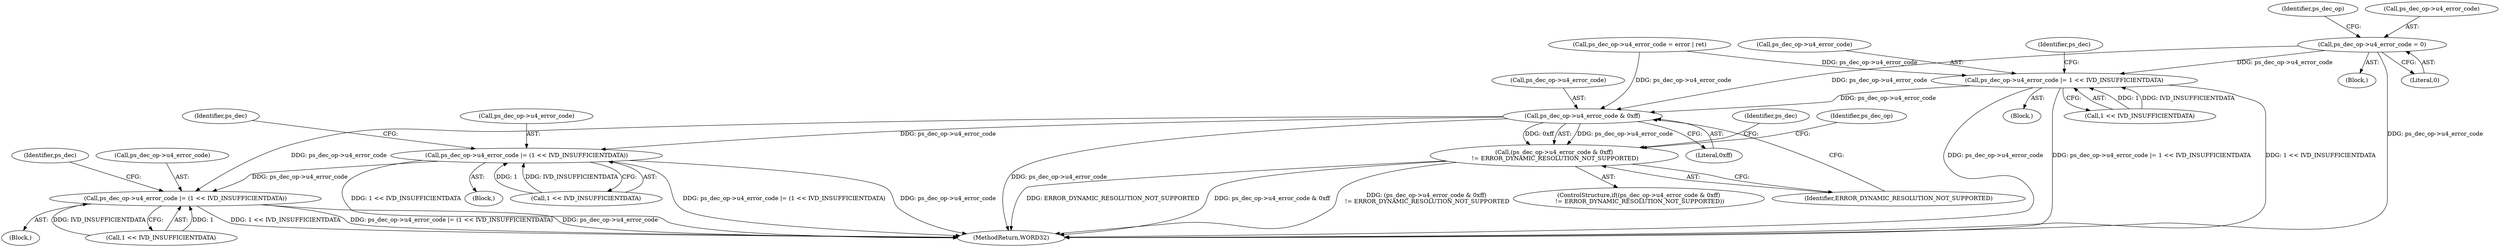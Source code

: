 digraph "0_Android_33ef7de9ddc8ea7eb9cbc440d1cf89957a0c267b@pointer" {
"1000476" [label="(Call,ps_dec_op->u4_error_code = 0)"];
"1001239" [label="(Call,ps_dec_op->u4_error_code |= 1 << IVD_INSUFFICIENTDATA)"];
"1001746" [label="(Call,ps_dec_op->u4_error_code & 0xff)"];
"1001745" [label="(Call,(ps_dec_op->u4_error_code & 0xff)\n != ERROR_DYNAMIC_RESOLUTION_NOT_SUPPORTED)"];
"1001778" [label="(Call,ps_dec_op->u4_error_code |= (1 << IVD_INSUFFICIENTDATA))"];
"1001798" [label="(Call,ps_dec_op->u4_error_code |= (1 << IVD_INSUFFICIENTDATA))"];
"1001802" [label="(Call,1 << IVD_INSUFFICIENTDATA)"];
"1001744" [label="(ControlStructure,if((ps_dec_op->u4_error_code & 0xff)\n != ERROR_DYNAMIC_RESOLUTION_NOT_SUPPORTED))"];
"1001782" [label="(Call,1 << IVD_INSUFFICIENTDATA)"];
"1001789" [label="(Identifier,ps_dec)"];
"1001777" [label="(Block,)"];
"1001233" [label="(Block,)"];
"1000483" [label="(Identifier,ps_dec_op)"];
"1000477" [label="(Call,ps_dec_op->u4_error_code)"];
"1001779" [label="(Call,ps_dec_op->u4_error_code)"];
"1001751" [label="(Identifier,ERROR_DYNAMIC_RESOLUTION_NOT_SUPPORTED)"];
"1001797" [label="(Block,)"];
"1001747" [label="(Call,ps_dec_op->u4_error_code)"];
"1001799" [label="(Call,ps_dec_op->u4_error_code)"];
"1001309" [label="(Call,ps_dec_op->u4_error_code = error | ret)"];
"1000151" [label="(Block,)"];
"1000476" [label="(Call,ps_dec_op->u4_error_code = 0)"];
"1001755" [label="(Identifier,ps_dec_op)"];
"1001240" [label="(Call,ps_dec_op->u4_error_code)"];
"1001745" [label="(Call,(ps_dec_op->u4_error_code & 0xff)\n != ERROR_DYNAMIC_RESOLUTION_NOT_SUPPORTED)"];
"1001750" [label="(Literal,0xff)"];
"1001249" [label="(Identifier,ps_dec)"];
"1001778" [label="(Call,ps_dec_op->u4_error_code |= (1 << IVD_INSUFFICIENTDATA))"];
"1001746" [label="(Call,ps_dec_op->u4_error_code & 0xff)"];
"1001807" [label="(Identifier,ps_dec)"];
"1001243" [label="(Call,1 << IVD_INSUFFICIENTDATA)"];
"1000480" [label="(Literal,0)"];
"1001239" [label="(Call,ps_dec_op->u4_error_code |= 1 << IVD_INSUFFICIENTDATA)"];
"1001798" [label="(Call,ps_dec_op->u4_error_code |= (1 << IVD_INSUFFICIENTDATA))"];
"1001774" [label="(Identifier,ps_dec)"];
"1002186" [label="(MethodReturn,WORD32)"];
"1000476" -> "1000151"  [label="AST: "];
"1000476" -> "1000480"  [label="CFG: "];
"1000477" -> "1000476"  [label="AST: "];
"1000480" -> "1000476"  [label="AST: "];
"1000483" -> "1000476"  [label="CFG: "];
"1000476" -> "1002186"  [label="DDG: ps_dec_op->u4_error_code"];
"1000476" -> "1001239"  [label="DDG: ps_dec_op->u4_error_code"];
"1000476" -> "1001746"  [label="DDG: ps_dec_op->u4_error_code"];
"1001239" -> "1001233"  [label="AST: "];
"1001239" -> "1001243"  [label="CFG: "];
"1001240" -> "1001239"  [label="AST: "];
"1001243" -> "1001239"  [label="AST: "];
"1001249" -> "1001239"  [label="CFG: "];
"1001239" -> "1002186"  [label="DDG: ps_dec_op->u4_error_code |= 1 << IVD_INSUFFICIENTDATA"];
"1001239" -> "1002186"  [label="DDG: 1 << IVD_INSUFFICIENTDATA"];
"1001239" -> "1002186"  [label="DDG: ps_dec_op->u4_error_code"];
"1001309" -> "1001239"  [label="DDG: ps_dec_op->u4_error_code"];
"1001243" -> "1001239"  [label="DDG: 1"];
"1001243" -> "1001239"  [label="DDG: IVD_INSUFFICIENTDATA"];
"1001239" -> "1001746"  [label="DDG: ps_dec_op->u4_error_code"];
"1001746" -> "1001745"  [label="AST: "];
"1001746" -> "1001750"  [label="CFG: "];
"1001747" -> "1001746"  [label="AST: "];
"1001750" -> "1001746"  [label="AST: "];
"1001751" -> "1001746"  [label="CFG: "];
"1001746" -> "1002186"  [label="DDG: ps_dec_op->u4_error_code"];
"1001746" -> "1001745"  [label="DDG: ps_dec_op->u4_error_code"];
"1001746" -> "1001745"  [label="DDG: 0xff"];
"1001309" -> "1001746"  [label="DDG: ps_dec_op->u4_error_code"];
"1001746" -> "1001778"  [label="DDG: ps_dec_op->u4_error_code"];
"1001746" -> "1001798"  [label="DDG: ps_dec_op->u4_error_code"];
"1001745" -> "1001744"  [label="AST: "];
"1001745" -> "1001751"  [label="CFG: "];
"1001751" -> "1001745"  [label="AST: "];
"1001755" -> "1001745"  [label="CFG: "];
"1001774" -> "1001745"  [label="CFG: "];
"1001745" -> "1002186"  [label="DDG: ERROR_DYNAMIC_RESOLUTION_NOT_SUPPORTED"];
"1001745" -> "1002186"  [label="DDG: ps_dec_op->u4_error_code & 0xff"];
"1001745" -> "1002186"  [label="DDG: (ps_dec_op->u4_error_code & 0xff)\n != ERROR_DYNAMIC_RESOLUTION_NOT_SUPPORTED"];
"1001778" -> "1001777"  [label="AST: "];
"1001778" -> "1001782"  [label="CFG: "];
"1001779" -> "1001778"  [label="AST: "];
"1001782" -> "1001778"  [label="AST: "];
"1001789" -> "1001778"  [label="CFG: "];
"1001778" -> "1002186"  [label="DDG: 1 << IVD_INSUFFICIENTDATA"];
"1001778" -> "1002186"  [label="DDG: ps_dec_op->u4_error_code |= (1 << IVD_INSUFFICIENTDATA)"];
"1001778" -> "1002186"  [label="DDG: ps_dec_op->u4_error_code"];
"1001782" -> "1001778"  [label="DDG: 1"];
"1001782" -> "1001778"  [label="DDG: IVD_INSUFFICIENTDATA"];
"1001778" -> "1001798"  [label="DDG: ps_dec_op->u4_error_code"];
"1001798" -> "1001797"  [label="AST: "];
"1001798" -> "1001802"  [label="CFG: "];
"1001799" -> "1001798"  [label="AST: "];
"1001802" -> "1001798"  [label="AST: "];
"1001807" -> "1001798"  [label="CFG: "];
"1001798" -> "1002186"  [label="DDG: 1 << IVD_INSUFFICIENTDATA"];
"1001798" -> "1002186"  [label="DDG: ps_dec_op->u4_error_code |= (1 << IVD_INSUFFICIENTDATA)"];
"1001798" -> "1002186"  [label="DDG: ps_dec_op->u4_error_code"];
"1001802" -> "1001798"  [label="DDG: 1"];
"1001802" -> "1001798"  [label="DDG: IVD_INSUFFICIENTDATA"];
}
